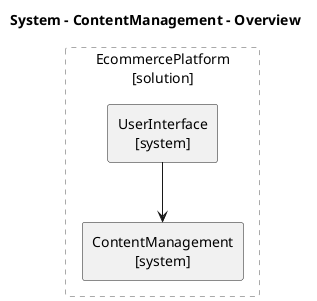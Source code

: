 @startuml EcommercePlatform.ContentManagement_overview
title System - ContentManagement - Overview
skinparam defaultTextAlignment center
skinparam defaultTextAlignment<<atomic>> center
skinparam wrapWidth 200
skinparam maxMessageSize 150
hide stereotype
<style>
.composite {
BackgroundColor: transparent
LineColor: darkgray
LineStyle: 5
FontStyle: normal
}
</style>
rectangle EcommercePlatform as "EcommercePlatform\n[solution]" <<composite>> {
rectangle EcommercePlatform.UserInterface <<system>> <<atomic>> [
UserInterface
[system]
]
rectangle EcommercePlatform.ContentManagement <<system>> <<atomic>> [
ContentManagement
[system]
]
}
EcommercePlatform.UserInterface --> EcommercePlatform.ContentManagement
@enduml
